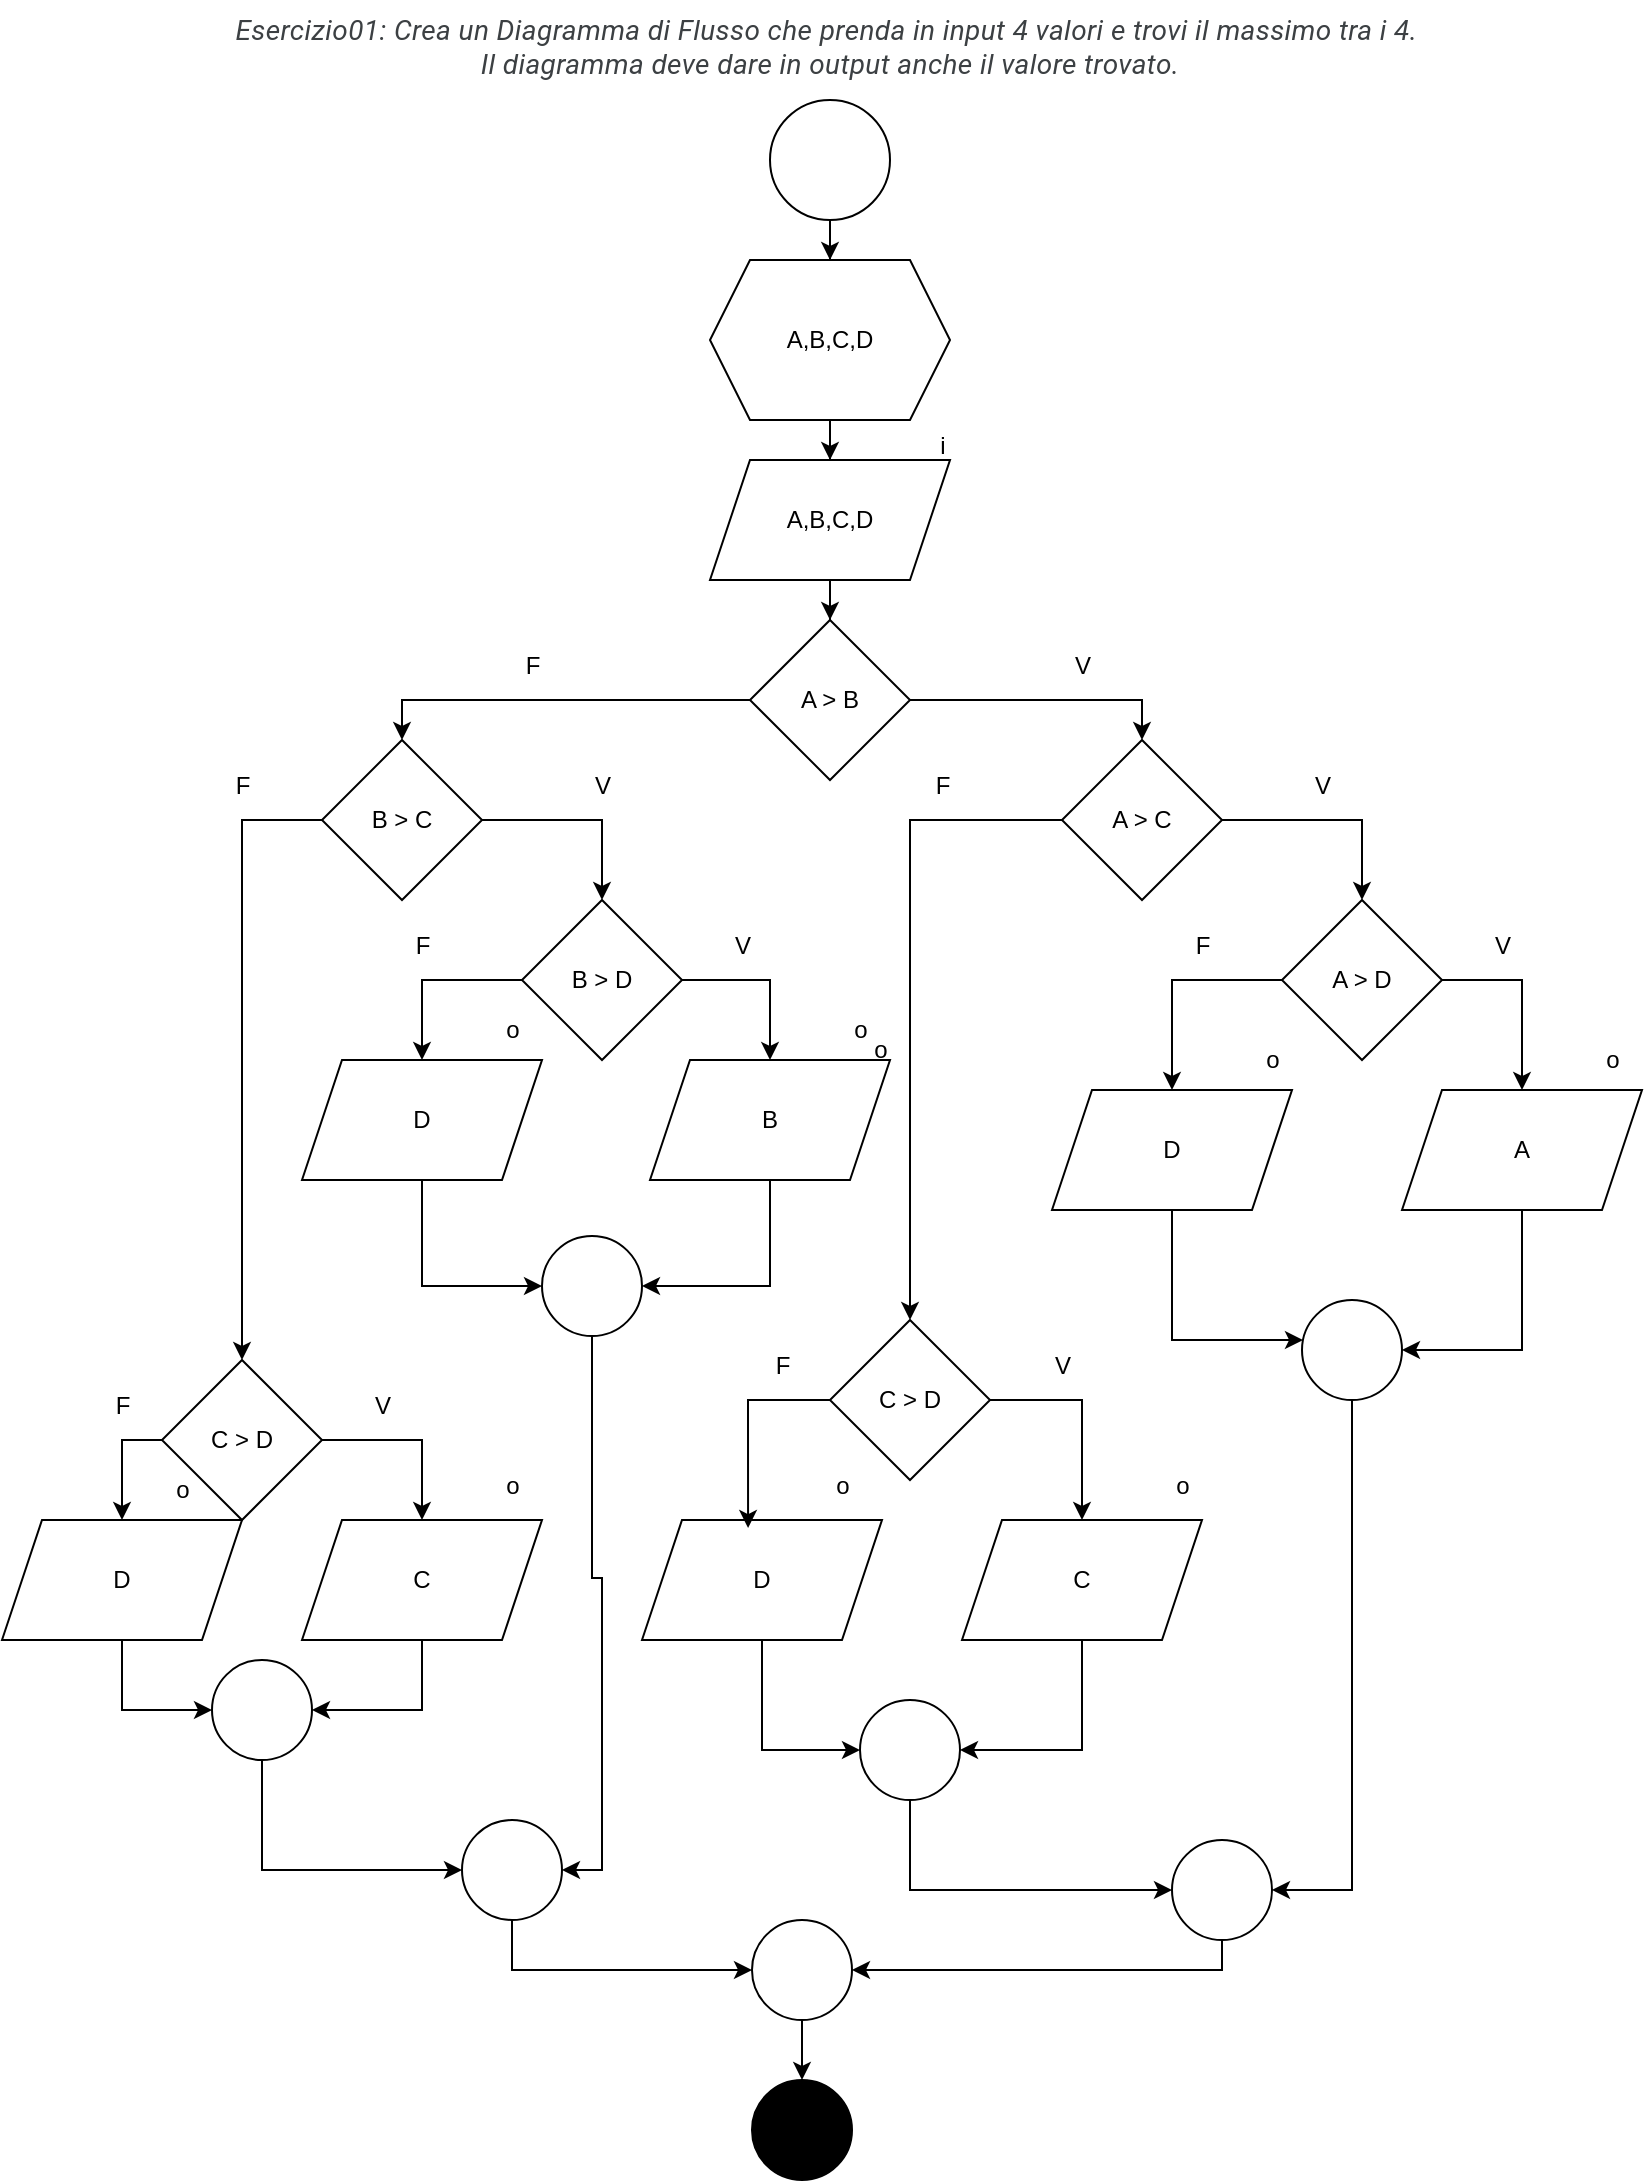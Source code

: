 <mxfile version="24.8.6">
  <diagram name="Pagina-1" id="IaX66flkX1lBjkUhb02D">
    <mxGraphModel grid="1" page="1" gridSize="10" guides="1" tooltips="1" connect="1" arrows="1" fold="1" pageScale="1" pageWidth="827" pageHeight="1169" math="0" shadow="0">
      <root>
        <mxCell id="0" />
        <mxCell id="1" parent="0" />
        <mxCell id="VvuV55RN8hOEkCKC1M-V-3" value="&lt;i style=&quot;font-variant-caps: normal; font-weight: 400; text-indent: 0px; text-transform: none; white-space: normal; word-spacing: 0px; -webkit-text-stroke-width: 0px; text-decoration: none; caret-color: rgb(60, 64, 67); color: rgb(60, 64, 67); font-family: Roboto, Arial, sans-serif; font-size: 14px; letter-spacing: 0.2px;&quot;&gt;Esercizio01: Crea un Diagramma di Flusso che prenda in input 4 valori e trovi il massimo tra i 4.&amp;nbsp;&lt;/i&gt;&lt;br style=&quot;font-style: normal; font-variant-caps: normal; font-weight: 400; text-indent: 0px; text-transform: none; white-space: normal; word-spacing: 0px; -webkit-text-stroke-width: 0px; text-decoration: none; caret-color: rgb(60, 64, 67); color: rgb(60, 64, 67); font-family: Roboto, Arial, sans-serif; font-size: 14px; letter-spacing: 0.2px;&quot;&gt;&lt;i style=&quot;font-variant-caps: normal; font-weight: 400; text-indent: 0px; text-transform: none; white-space: normal; word-spacing: 0px; -webkit-text-stroke-width: 0px; text-decoration: none; caret-color: rgb(60, 64, 67); color: rgb(60, 64, 67); font-family: Roboto, Arial, sans-serif; font-size: 14px; letter-spacing: 0.2px;&quot;&gt;Il diagramma deve dare in output anche il valore trovato.&lt;/i&gt;" style="text;whiteSpace=wrap;html=1;align=center;" vertex="1" parent="1">
          <mxGeometry x="91" y="40" width="646" height="50" as="geometry" />
        </mxCell>
        <mxCell id="VvuV55RN8hOEkCKC1M-V-6" value="" style="edgeStyle=orthogonalEdgeStyle;rounded=0;orthogonalLoop=1;jettySize=auto;html=1;" edge="1" parent="1" source="VvuV55RN8hOEkCKC1M-V-4" target="VvuV55RN8hOEkCKC1M-V-5">
          <mxGeometry relative="1" as="geometry" />
        </mxCell>
        <mxCell id="VvuV55RN8hOEkCKC1M-V-4" value="" style="ellipse;whiteSpace=wrap;html=1;aspect=fixed;" vertex="1" parent="1">
          <mxGeometry x="384" y="90" width="60" height="60" as="geometry" />
        </mxCell>
        <mxCell id="VvuV55RN8hOEkCKC1M-V-8" value="" style="edgeStyle=orthogonalEdgeStyle;rounded=0;orthogonalLoop=1;jettySize=auto;html=1;" edge="1" parent="1" source="VvuV55RN8hOEkCKC1M-V-5" target="VvuV55RN8hOEkCKC1M-V-7">
          <mxGeometry relative="1" as="geometry" />
        </mxCell>
        <mxCell id="VvuV55RN8hOEkCKC1M-V-5" value="A,B,C,D" style="shape=hexagon;perimeter=hexagonPerimeter2;whiteSpace=wrap;html=1;fixedSize=1;" vertex="1" parent="1">
          <mxGeometry x="354" y="170" width="120" height="80" as="geometry" />
        </mxCell>
        <mxCell id="VvuV55RN8hOEkCKC1M-V-10" value="" style="edgeStyle=orthogonalEdgeStyle;rounded=0;orthogonalLoop=1;jettySize=auto;html=1;" edge="1" parent="1" source="VvuV55RN8hOEkCKC1M-V-7" target="VvuV55RN8hOEkCKC1M-V-9">
          <mxGeometry relative="1" as="geometry" />
        </mxCell>
        <mxCell id="VvuV55RN8hOEkCKC1M-V-7" value="A,B,C,D" style="shape=parallelogram;perimeter=parallelogramPerimeter;whiteSpace=wrap;html=1;fixedSize=1;" vertex="1" parent="1">
          <mxGeometry x="354" y="270" width="120" height="60" as="geometry" />
        </mxCell>
        <mxCell id="VvuV55RN8hOEkCKC1M-V-12" value="" style="edgeStyle=orthogonalEdgeStyle;rounded=0;orthogonalLoop=1;jettySize=auto;html=1;" edge="1" parent="1" source="VvuV55RN8hOEkCKC1M-V-9" target="VvuV55RN8hOEkCKC1M-V-11">
          <mxGeometry relative="1" as="geometry">
            <Array as="points">
              <mxPoint x="570" y="390" />
            </Array>
          </mxGeometry>
        </mxCell>
        <mxCell id="VvuV55RN8hOEkCKC1M-V-33" style="edgeStyle=orthogonalEdgeStyle;rounded=0;orthogonalLoop=1;jettySize=auto;html=1;entryX=0.5;entryY=0;entryDx=0;entryDy=0;" edge="1" parent="1" source="VvuV55RN8hOEkCKC1M-V-9" target="VvuV55RN8hOEkCKC1M-V-32">
          <mxGeometry relative="1" as="geometry" />
        </mxCell>
        <mxCell id="VvuV55RN8hOEkCKC1M-V-9" value="A &amp;gt; B" style="rhombus;whiteSpace=wrap;html=1;" vertex="1" parent="1">
          <mxGeometry x="374" y="350" width="80" height="80" as="geometry" />
        </mxCell>
        <mxCell id="VvuV55RN8hOEkCKC1M-V-14" value="" style="edgeStyle=orthogonalEdgeStyle;rounded=0;orthogonalLoop=1;jettySize=auto;html=1;entryX=0.5;entryY=0;entryDx=0;entryDy=0;" edge="1" parent="1" source="VvuV55RN8hOEkCKC1M-V-11" target="VvuV55RN8hOEkCKC1M-V-13">
          <mxGeometry relative="1" as="geometry">
            <Array as="points">
              <mxPoint x="680" y="450" />
            </Array>
          </mxGeometry>
        </mxCell>
        <mxCell id="VvuV55RN8hOEkCKC1M-V-31" style="edgeStyle=orthogonalEdgeStyle;rounded=0;orthogonalLoop=1;jettySize=auto;html=1;entryX=0.5;entryY=0;entryDx=0;entryDy=0;" edge="1" parent="1" source="VvuV55RN8hOEkCKC1M-V-11" target="VvuV55RN8hOEkCKC1M-V-30">
          <mxGeometry relative="1" as="geometry" />
        </mxCell>
        <mxCell id="VvuV55RN8hOEkCKC1M-V-11" value="A &amp;gt; C" style="rhombus;whiteSpace=wrap;html=1;" vertex="1" parent="1">
          <mxGeometry x="530" y="410" width="80" height="80" as="geometry" />
        </mxCell>
        <mxCell id="VvuV55RN8hOEkCKC1M-V-18" value="" style="edgeStyle=orthogonalEdgeStyle;rounded=0;orthogonalLoop=1;jettySize=auto;html=1;" edge="1" parent="1" source="VvuV55RN8hOEkCKC1M-V-13" target="VvuV55RN8hOEkCKC1M-V-17">
          <mxGeometry relative="1" as="geometry">
            <Array as="points">
              <mxPoint x="760" y="530" />
            </Array>
          </mxGeometry>
        </mxCell>
        <mxCell id="VvuV55RN8hOEkCKC1M-V-21" value="" style="edgeStyle=orthogonalEdgeStyle;rounded=0;orthogonalLoop=1;jettySize=auto;html=1;" edge="1" parent="1" source="VvuV55RN8hOEkCKC1M-V-13" target="VvuV55RN8hOEkCKC1M-V-20">
          <mxGeometry relative="1" as="geometry">
            <Array as="points">
              <mxPoint x="585" y="530" />
            </Array>
          </mxGeometry>
        </mxCell>
        <mxCell id="VvuV55RN8hOEkCKC1M-V-13" value="A &amp;gt; D" style="rhombus;whiteSpace=wrap;html=1;" vertex="1" parent="1">
          <mxGeometry x="640" y="490" width="80" height="80" as="geometry" />
        </mxCell>
        <mxCell id="VvuV55RN8hOEkCKC1M-V-15" value="V" style="text;html=1;align=center;verticalAlign=middle;resizable=0;points=[];autosize=1;strokeColor=none;fillColor=none;" vertex="1" parent="1">
          <mxGeometry x="525" y="358" width="30" height="30" as="geometry" />
        </mxCell>
        <mxCell id="VvuV55RN8hOEkCKC1M-V-16" value="V" style="text;html=1;align=center;verticalAlign=middle;resizable=0;points=[];autosize=1;strokeColor=none;fillColor=none;" vertex="1" parent="1">
          <mxGeometry x="645" y="418" width="30" height="30" as="geometry" />
        </mxCell>
        <mxCell id="VvuV55RN8hOEkCKC1M-V-24" style="edgeStyle=orthogonalEdgeStyle;rounded=0;orthogonalLoop=1;jettySize=auto;html=1;entryX=1;entryY=0.5;entryDx=0;entryDy=0;" edge="1" parent="1" source="VvuV55RN8hOEkCKC1M-V-17" target="VvuV55RN8hOEkCKC1M-V-22">
          <mxGeometry relative="1" as="geometry" />
        </mxCell>
        <mxCell id="VvuV55RN8hOEkCKC1M-V-17" value="A" style="shape=parallelogram;perimeter=parallelogramPerimeter;whiteSpace=wrap;html=1;fixedSize=1;" vertex="1" parent="1">
          <mxGeometry x="700" y="585" width="120" height="60" as="geometry" />
        </mxCell>
        <mxCell id="VvuV55RN8hOEkCKC1M-V-19" value="V" style="text;html=1;align=center;verticalAlign=middle;resizable=0;points=[];autosize=1;strokeColor=none;fillColor=none;" vertex="1" parent="1">
          <mxGeometry x="735" y="498" width="30" height="30" as="geometry" />
        </mxCell>
        <mxCell id="VvuV55RN8hOEkCKC1M-V-23" value="" style="edgeStyle=orthogonalEdgeStyle;rounded=0;orthogonalLoop=1;jettySize=auto;html=1;" edge="1" parent="1" source="VvuV55RN8hOEkCKC1M-V-20" target="VvuV55RN8hOEkCKC1M-V-22">
          <mxGeometry relative="1" as="geometry">
            <Array as="points">
              <mxPoint x="585" y="710" />
            </Array>
          </mxGeometry>
        </mxCell>
        <mxCell id="VvuV55RN8hOEkCKC1M-V-20" value="D" style="shape=parallelogram;perimeter=parallelogramPerimeter;whiteSpace=wrap;html=1;fixedSize=1;" vertex="1" parent="1">
          <mxGeometry x="525" y="585" width="120" height="60" as="geometry" />
        </mxCell>
        <mxCell id="wzfU_C4VJpPvnnUy72zV-11" style="edgeStyle=orthogonalEdgeStyle;rounded=0;orthogonalLoop=1;jettySize=auto;html=1;entryX=1;entryY=0.5;entryDx=0;entryDy=0;" edge="1" parent="1" source="VvuV55RN8hOEkCKC1M-V-22" target="wzfU_C4VJpPvnnUy72zV-10">
          <mxGeometry relative="1" as="geometry">
            <Array as="points">
              <mxPoint x="675" y="985" />
            </Array>
          </mxGeometry>
        </mxCell>
        <mxCell id="VvuV55RN8hOEkCKC1M-V-22" value="" style="ellipse;whiteSpace=wrap;html=1;" vertex="1" parent="1">
          <mxGeometry x="650" y="690" width="50" height="50" as="geometry" />
        </mxCell>
        <mxCell id="VvuV55RN8hOEkCKC1M-V-25" value="F" style="text;html=1;align=center;verticalAlign=middle;resizable=0;points=[];autosize=1;strokeColor=none;fillColor=none;" vertex="1" parent="1">
          <mxGeometry x="585" y="498" width="30" height="30" as="geometry" />
        </mxCell>
        <mxCell id="wzfU_C4VJpPvnnUy72zV-6" value="" style="edgeStyle=orthogonalEdgeStyle;rounded=0;orthogonalLoop=1;jettySize=auto;html=1;" edge="1" parent="1" source="VvuV55RN8hOEkCKC1M-V-30" target="wzfU_C4VJpPvnnUy72zV-5">
          <mxGeometry relative="1" as="geometry">
            <Array as="points">
              <mxPoint x="540" y="740" />
            </Array>
          </mxGeometry>
        </mxCell>
        <mxCell id="VvuV55RN8hOEkCKC1M-V-30" value="C &amp;gt; D" style="rhombus;whiteSpace=wrap;html=1;" vertex="1" parent="1">
          <mxGeometry x="414" y="700" width="80" height="80" as="geometry" />
        </mxCell>
        <mxCell id="VvuV55RN8hOEkCKC1M-V-37" style="edgeStyle=orthogonalEdgeStyle;rounded=0;orthogonalLoop=1;jettySize=auto;html=1;entryX=0.5;entryY=0;entryDx=0;entryDy=0;" edge="1" parent="1" source="VvuV55RN8hOEkCKC1M-V-32" target="VvuV55RN8hOEkCKC1M-V-36">
          <mxGeometry relative="1" as="geometry" />
        </mxCell>
        <mxCell id="VvuV55RN8hOEkCKC1M-V-40" value="" style="edgeStyle=orthogonalEdgeStyle;rounded=0;orthogonalLoop=1;jettySize=auto;html=1;" edge="1" parent="1" source="VvuV55RN8hOEkCKC1M-V-32" target="VvuV55RN8hOEkCKC1M-V-39">
          <mxGeometry relative="1" as="geometry">
            <Array as="points">
              <mxPoint x="120" y="450" />
            </Array>
          </mxGeometry>
        </mxCell>
        <mxCell id="VvuV55RN8hOEkCKC1M-V-32" value="B &amp;gt; C" style="rhombus;whiteSpace=wrap;html=1;" vertex="1" parent="1">
          <mxGeometry x="160" y="410" width="80" height="80" as="geometry" />
        </mxCell>
        <mxCell id="VvuV55RN8hOEkCKC1M-V-34" value="F" style="text;html=1;align=center;verticalAlign=middle;resizable=0;points=[];autosize=1;strokeColor=none;fillColor=none;" vertex="1" parent="1">
          <mxGeometry x="250" y="358" width="30" height="30" as="geometry" />
        </mxCell>
        <mxCell id="VvuV55RN8hOEkCKC1M-V-35" value="F" style="text;html=1;align=center;verticalAlign=middle;resizable=0;points=[];autosize=1;strokeColor=none;fillColor=none;" vertex="1" parent="1">
          <mxGeometry x="455" y="418" width="30" height="30" as="geometry" />
        </mxCell>
        <mxCell id="wzfU_C4VJpPvnnUy72zV-14" value="" style="edgeStyle=orthogonalEdgeStyle;rounded=0;orthogonalLoop=1;jettySize=auto;html=1;" edge="1" parent="1" source="VvuV55RN8hOEkCKC1M-V-36" target="wzfU_C4VJpPvnnUy72zV-13">
          <mxGeometry relative="1" as="geometry">
            <Array as="points">
              <mxPoint x="384" y="530" />
            </Array>
          </mxGeometry>
        </mxCell>
        <mxCell id="wzfU_C4VJpPvnnUy72zV-18" style="edgeStyle=orthogonalEdgeStyle;rounded=0;orthogonalLoop=1;jettySize=auto;html=1;entryX=0.5;entryY=0;entryDx=0;entryDy=0;" edge="1" parent="1" source="VvuV55RN8hOEkCKC1M-V-36" target="wzfU_C4VJpPvnnUy72zV-17">
          <mxGeometry relative="1" as="geometry">
            <Array as="points">
              <mxPoint x="210" y="530" />
            </Array>
          </mxGeometry>
        </mxCell>
        <mxCell id="VvuV55RN8hOEkCKC1M-V-36" value="B &amp;gt; D" style="rhombus;whiteSpace=wrap;html=1;" vertex="1" parent="1">
          <mxGeometry x="260" y="490" width="80" height="80" as="geometry" />
        </mxCell>
        <mxCell id="wzfU_C4VJpPvnnUy72zV-23" value="" style="edgeStyle=orthogonalEdgeStyle;rounded=0;orthogonalLoop=1;jettySize=auto;html=1;" edge="1" parent="1" source="VvuV55RN8hOEkCKC1M-V-39" target="wzfU_C4VJpPvnnUy72zV-22">
          <mxGeometry relative="1" as="geometry">
            <Array as="points">
              <mxPoint x="210" y="760" />
            </Array>
          </mxGeometry>
        </mxCell>
        <mxCell id="wzfU_C4VJpPvnnUy72zV-25" value="" style="edgeStyle=orthogonalEdgeStyle;rounded=0;orthogonalLoop=1;jettySize=auto;html=1;" edge="1" parent="1" source="VvuV55RN8hOEkCKC1M-V-39" target="wzfU_C4VJpPvnnUy72zV-24">
          <mxGeometry relative="1" as="geometry">
            <Array as="points">
              <mxPoint x="60" y="760" />
            </Array>
          </mxGeometry>
        </mxCell>
        <mxCell id="VvuV55RN8hOEkCKC1M-V-39" value="C &amp;gt; D" style="rhombus;whiteSpace=wrap;html=1;" vertex="1" parent="1">
          <mxGeometry x="80" y="720" width="80" height="80" as="geometry" />
        </mxCell>
        <mxCell id="wzfU_C4VJpPvnnUy72zV-8" style="edgeStyle=orthogonalEdgeStyle;rounded=0;orthogonalLoop=1;jettySize=auto;html=1;entryX=0;entryY=0.5;entryDx=0;entryDy=0;" edge="1" parent="1" source="wzfU_C4VJpPvnnUy72zV-1" target="wzfU_C4VJpPvnnUy72zV-7">
          <mxGeometry relative="1" as="geometry" />
        </mxCell>
        <mxCell id="wzfU_C4VJpPvnnUy72zV-1" value="D" style="shape=parallelogram;perimeter=parallelogramPerimeter;whiteSpace=wrap;html=1;fixedSize=1;" vertex="1" parent="1">
          <mxGeometry x="320" y="800" width="120" height="60" as="geometry" />
        </mxCell>
        <mxCell id="wzfU_C4VJpPvnnUy72zV-3" style="edgeStyle=orthogonalEdgeStyle;rounded=0;orthogonalLoop=1;jettySize=auto;html=1;entryX=0.442;entryY=0.067;entryDx=0;entryDy=0;entryPerimeter=0;" edge="1" parent="1" source="VvuV55RN8hOEkCKC1M-V-30" target="wzfU_C4VJpPvnnUy72zV-1">
          <mxGeometry relative="1" as="geometry">
            <Array as="points">
              <mxPoint x="373" y="740" />
            </Array>
          </mxGeometry>
        </mxCell>
        <mxCell id="wzfU_C4VJpPvnnUy72zV-4" value="F" style="text;html=1;align=center;verticalAlign=middle;resizable=0;points=[];autosize=1;strokeColor=none;fillColor=none;" vertex="1" parent="1">
          <mxGeometry x="375" y="708" width="30" height="30" as="geometry" />
        </mxCell>
        <mxCell id="wzfU_C4VJpPvnnUy72zV-9" style="edgeStyle=orthogonalEdgeStyle;rounded=0;orthogonalLoop=1;jettySize=auto;html=1;entryX=1;entryY=0.5;entryDx=0;entryDy=0;" edge="1" parent="1" source="wzfU_C4VJpPvnnUy72zV-5" target="wzfU_C4VJpPvnnUy72zV-7">
          <mxGeometry relative="1" as="geometry">
            <Array as="points">
              <mxPoint x="540" y="915" />
            </Array>
          </mxGeometry>
        </mxCell>
        <mxCell id="wzfU_C4VJpPvnnUy72zV-5" value="C" style="shape=parallelogram;perimeter=parallelogramPerimeter;whiteSpace=wrap;html=1;fixedSize=1;" vertex="1" parent="1">
          <mxGeometry x="480" y="800" width="120" height="60" as="geometry" />
        </mxCell>
        <mxCell id="wzfU_C4VJpPvnnUy72zV-12" style="edgeStyle=orthogonalEdgeStyle;rounded=0;orthogonalLoop=1;jettySize=auto;html=1;entryX=0;entryY=0.5;entryDx=0;entryDy=0;" edge="1" parent="1" source="wzfU_C4VJpPvnnUy72zV-7" target="wzfU_C4VJpPvnnUy72zV-10">
          <mxGeometry relative="1" as="geometry">
            <Array as="points">
              <mxPoint x="454" y="985" />
            </Array>
          </mxGeometry>
        </mxCell>
        <mxCell id="wzfU_C4VJpPvnnUy72zV-7" value="" style="ellipse;whiteSpace=wrap;html=1;" vertex="1" parent="1">
          <mxGeometry x="429" y="890" width="50" height="50" as="geometry" />
        </mxCell>
        <mxCell id="wzfU_C4VJpPvnnUy72zV-39" style="edgeStyle=orthogonalEdgeStyle;rounded=0;orthogonalLoop=1;jettySize=auto;html=1;entryX=1;entryY=0.5;entryDx=0;entryDy=0;" edge="1" parent="1" source="wzfU_C4VJpPvnnUy72zV-10" target="wzfU_C4VJpPvnnUy72zV-38">
          <mxGeometry relative="1" as="geometry">
            <Array as="points">
              <mxPoint x="610" y="1025" />
            </Array>
          </mxGeometry>
        </mxCell>
        <mxCell id="wzfU_C4VJpPvnnUy72zV-10" value="" style="ellipse;whiteSpace=wrap;html=1;" vertex="1" parent="1">
          <mxGeometry x="585" y="960" width="50" height="50" as="geometry" />
        </mxCell>
        <mxCell id="wzfU_C4VJpPvnnUy72zV-21" style="edgeStyle=orthogonalEdgeStyle;rounded=0;orthogonalLoop=1;jettySize=auto;html=1;entryX=1;entryY=0.5;entryDx=0;entryDy=0;" edge="1" parent="1" source="wzfU_C4VJpPvnnUy72zV-13" target="wzfU_C4VJpPvnnUy72zV-19">
          <mxGeometry relative="1" as="geometry">
            <Array as="points">
              <mxPoint x="384" y="683" />
            </Array>
          </mxGeometry>
        </mxCell>
        <mxCell id="wzfU_C4VJpPvnnUy72zV-13" value="B" style="shape=parallelogram;perimeter=parallelogramPerimeter;whiteSpace=wrap;html=1;fixedSize=1;" vertex="1" parent="1">
          <mxGeometry x="324" y="570" width="120" height="60" as="geometry" />
        </mxCell>
        <mxCell id="wzfU_C4VJpPvnnUy72zV-20" style="edgeStyle=orthogonalEdgeStyle;rounded=0;orthogonalLoop=1;jettySize=auto;html=1;entryX=0;entryY=0.5;entryDx=0;entryDy=0;" edge="1" parent="1" source="wzfU_C4VJpPvnnUy72zV-17" target="wzfU_C4VJpPvnnUy72zV-19">
          <mxGeometry relative="1" as="geometry" />
        </mxCell>
        <mxCell id="wzfU_C4VJpPvnnUy72zV-17" value="D" style="shape=parallelogram;perimeter=parallelogramPerimeter;whiteSpace=wrap;html=1;fixedSize=1;" vertex="1" parent="1">
          <mxGeometry x="150" y="570" width="120" height="60" as="geometry" />
        </mxCell>
        <mxCell id="wzfU_C4VJpPvnnUy72zV-36" style="edgeStyle=orthogonalEdgeStyle;rounded=0;orthogonalLoop=1;jettySize=auto;html=1;entryX=1;entryY=0.5;entryDx=0;entryDy=0;" edge="1" parent="1" source="wzfU_C4VJpPvnnUy72zV-19" target="wzfU_C4VJpPvnnUy72zV-35">
          <mxGeometry relative="1" as="geometry" />
        </mxCell>
        <mxCell id="wzfU_C4VJpPvnnUy72zV-19" value="" style="ellipse;whiteSpace=wrap;html=1;" vertex="1" parent="1">
          <mxGeometry x="270" y="658" width="50" height="50" as="geometry" />
        </mxCell>
        <mxCell id="wzfU_C4VJpPvnnUy72zV-34" style="edgeStyle=orthogonalEdgeStyle;rounded=0;orthogonalLoop=1;jettySize=auto;html=1;entryX=1;entryY=0.5;entryDx=0;entryDy=0;" edge="1" parent="1" source="wzfU_C4VJpPvnnUy72zV-22" target="wzfU_C4VJpPvnnUy72zV-32">
          <mxGeometry relative="1" as="geometry" />
        </mxCell>
        <mxCell id="wzfU_C4VJpPvnnUy72zV-22" value="C" style="shape=parallelogram;perimeter=parallelogramPerimeter;whiteSpace=wrap;html=1;fixedSize=1;" vertex="1" parent="1">
          <mxGeometry x="150" y="800" width="120" height="60" as="geometry" />
        </mxCell>
        <mxCell id="wzfU_C4VJpPvnnUy72zV-33" style="edgeStyle=orthogonalEdgeStyle;rounded=0;orthogonalLoop=1;jettySize=auto;html=1;entryX=0;entryY=0.5;entryDx=0;entryDy=0;" edge="1" parent="1" source="wzfU_C4VJpPvnnUy72zV-24" target="wzfU_C4VJpPvnnUy72zV-32">
          <mxGeometry relative="1" as="geometry" />
        </mxCell>
        <mxCell id="wzfU_C4VJpPvnnUy72zV-24" value="D" style="shape=parallelogram;perimeter=parallelogramPerimeter;whiteSpace=wrap;html=1;fixedSize=1;" vertex="1" parent="1">
          <mxGeometry y="800" width="120" height="60" as="geometry" />
        </mxCell>
        <mxCell id="wzfU_C4VJpPvnnUy72zV-26" value="V" style="text;html=1;align=center;verticalAlign=middle;resizable=0;points=[];autosize=1;strokeColor=none;fillColor=none;" vertex="1" parent="1">
          <mxGeometry x="175" y="728" width="30" height="30" as="geometry" />
        </mxCell>
        <mxCell id="wzfU_C4VJpPvnnUy72zV-27" value="F" style="text;html=1;align=center;verticalAlign=middle;resizable=0;points=[];autosize=1;strokeColor=none;fillColor=none;" vertex="1" parent="1">
          <mxGeometry x="45" y="728" width="30" height="30" as="geometry" />
        </mxCell>
        <mxCell id="wzfU_C4VJpPvnnUy72zV-28" value="V" style="text;html=1;align=center;verticalAlign=middle;resizable=0;points=[];autosize=1;strokeColor=none;fillColor=none;" vertex="1" parent="1">
          <mxGeometry x="285" y="418" width="30" height="30" as="geometry" />
        </mxCell>
        <mxCell id="wzfU_C4VJpPvnnUy72zV-29" value="V" style="text;html=1;align=center;verticalAlign=middle;resizable=0;points=[];autosize=1;strokeColor=none;fillColor=none;" vertex="1" parent="1">
          <mxGeometry x="355" y="498" width="30" height="30" as="geometry" />
        </mxCell>
        <mxCell id="wzfU_C4VJpPvnnUy72zV-30" value="F" style="text;html=1;align=center;verticalAlign=middle;resizable=0;points=[];autosize=1;strokeColor=none;fillColor=none;" vertex="1" parent="1">
          <mxGeometry x="195" y="498" width="30" height="30" as="geometry" />
        </mxCell>
        <mxCell id="wzfU_C4VJpPvnnUy72zV-31" value="F" style="text;html=1;align=center;verticalAlign=middle;resizable=0;points=[];autosize=1;strokeColor=none;fillColor=none;" vertex="1" parent="1">
          <mxGeometry x="105" y="418" width="30" height="30" as="geometry" />
        </mxCell>
        <mxCell id="wzfU_C4VJpPvnnUy72zV-37" style="edgeStyle=orthogonalEdgeStyle;rounded=0;orthogonalLoop=1;jettySize=auto;html=1;entryX=0;entryY=0.5;entryDx=0;entryDy=0;" edge="1" parent="1" source="wzfU_C4VJpPvnnUy72zV-32" target="wzfU_C4VJpPvnnUy72zV-35">
          <mxGeometry relative="1" as="geometry">
            <Array as="points">
              <mxPoint x="130" y="975" />
            </Array>
          </mxGeometry>
        </mxCell>
        <mxCell id="wzfU_C4VJpPvnnUy72zV-32" value="" style="ellipse;whiteSpace=wrap;html=1;" vertex="1" parent="1">
          <mxGeometry x="105" y="870" width="50" height="50" as="geometry" />
        </mxCell>
        <mxCell id="wzfU_C4VJpPvnnUy72zV-40" style="edgeStyle=orthogonalEdgeStyle;rounded=0;orthogonalLoop=1;jettySize=auto;html=1;entryX=0;entryY=0.5;entryDx=0;entryDy=0;" edge="1" parent="1" source="wzfU_C4VJpPvnnUy72zV-35" target="wzfU_C4VJpPvnnUy72zV-38">
          <mxGeometry relative="1" as="geometry">
            <Array as="points">
              <mxPoint x="255" y="1025" />
            </Array>
          </mxGeometry>
        </mxCell>
        <mxCell id="wzfU_C4VJpPvnnUy72zV-35" value="" style="ellipse;whiteSpace=wrap;html=1;" vertex="1" parent="1">
          <mxGeometry x="230" y="950" width="50" height="50" as="geometry" />
        </mxCell>
        <mxCell id="wzfU_C4VJpPvnnUy72zV-42" value="" style="edgeStyle=orthogonalEdgeStyle;rounded=0;orthogonalLoop=1;jettySize=auto;html=1;" edge="1" parent="1" source="wzfU_C4VJpPvnnUy72zV-38" target="wzfU_C4VJpPvnnUy72zV-41">
          <mxGeometry relative="1" as="geometry" />
        </mxCell>
        <mxCell id="wzfU_C4VJpPvnnUy72zV-38" value="" style="ellipse;whiteSpace=wrap;html=1;" vertex="1" parent="1">
          <mxGeometry x="375" y="1000" width="50" height="50" as="geometry" />
        </mxCell>
        <mxCell id="wzfU_C4VJpPvnnUy72zV-41" value="" style="ellipse;whiteSpace=wrap;html=1;fillColor=#000000;" vertex="1" parent="1">
          <mxGeometry x="375" y="1080" width="50" height="50" as="geometry" />
        </mxCell>
        <mxCell id="Q3pJ_OpK5uqCqx-ptAqc-1" value="V" style="text;html=1;align=center;verticalAlign=middle;resizable=0;points=[];autosize=1;strokeColor=none;fillColor=none;" vertex="1" parent="1">
          <mxGeometry x="515" y="708" width="30" height="30" as="geometry" />
        </mxCell>
        <mxCell id="Q3pJ_OpK5uqCqx-ptAqc-2" value="o" style="text;html=1;align=center;verticalAlign=middle;resizable=0;points=[];autosize=1;strokeColor=none;fillColor=none;" vertex="1" parent="1">
          <mxGeometry x="575" y="768" width="30" height="30" as="geometry" />
        </mxCell>
        <mxCell id="Q3pJ_OpK5uqCqx-ptAqc-3" value="o" style="text;html=1;align=center;verticalAlign=middle;resizable=0;points=[];autosize=1;strokeColor=none;fillColor=none;" vertex="1" parent="1">
          <mxGeometry x="405" y="768" width="30" height="30" as="geometry" />
        </mxCell>
        <mxCell id="Q3pJ_OpK5uqCqx-ptAqc-4" value="o" style="text;html=1;align=center;verticalAlign=middle;resizable=0;points=[];autosize=1;strokeColor=none;fillColor=none;" vertex="1" parent="1">
          <mxGeometry x="240" y="768" width="30" height="30" as="geometry" />
        </mxCell>
        <mxCell id="Q3pJ_OpK5uqCqx-ptAqc-5" value="o" style="text;html=1;align=center;verticalAlign=middle;resizable=0;points=[];autosize=1;strokeColor=none;fillColor=none;" vertex="1" parent="1">
          <mxGeometry x="75" y="770" width="30" height="30" as="geometry" />
        </mxCell>
        <mxCell id="Q3pJ_OpK5uqCqx-ptAqc-6" value="o" style="text;html=1;align=center;verticalAlign=middle;resizable=0;points=[];autosize=1;strokeColor=none;fillColor=none;" vertex="1" parent="1">
          <mxGeometry x="240" y="540" width="30" height="30" as="geometry" />
        </mxCell>
        <mxCell id="Q3pJ_OpK5uqCqx-ptAqc-7" value="o" style="text;html=1;align=center;verticalAlign=middle;resizable=0;points=[];autosize=1;strokeColor=none;fillColor=none;" vertex="1" parent="1">
          <mxGeometry x="414" y="540" width="30" height="30" as="geometry" />
        </mxCell>
        <mxCell id="Q3pJ_OpK5uqCqx-ptAqc-8" value="o" style="text;html=1;align=center;verticalAlign=middle;resizable=0;points=[];autosize=1;strokeColor=none;fillColor=none;" vertex="1" parent="1">
          <mxGeometry x="424" y="550" width="30" height="30" as="geometry" />
        </mxCell>
        <mxCell id="Q3pJ_OpK5uqCqx-ptAqc-9" value="o" style="text;html=1;align=center;verticalAlign=middle;resizable=0;points=[];autosize=1;strokeColor=none;fillColor=none;" vertex="1" parent="1">
          <mxGeometry x="620" y="555" width="30" height="30" as="geometry" />
        </mxCell>
        <mxCell id="Q3pJ_OpK5uqCqx-ptAqc-10" value="o" style="text;html=1;align=center;verticalAlign=middle;resizable=0;points=[];autosize=1;strokeColor=none;fillColor=none;" vertex="1" parent="1">
          <mxGeometry x="790" y="555" width="30" height="30" as="geometry" />
        </mxCell>
        <mxCell id="Q3pJ_OpK5uqCqx-ptAqc-11" value="i" style="text;html=1;align=center;verticalAlign=middle;resizable=0;points=[];autosize=1;strokeColor=none;fillColor=none;" vertex="1" parent="1">
          <mxGeometry x="455" y="248" width="30" height="30" as="geometry" />
        </mxCell>
      </root>
    </mxGraphModel>
  </diagram>
</mxfile>
